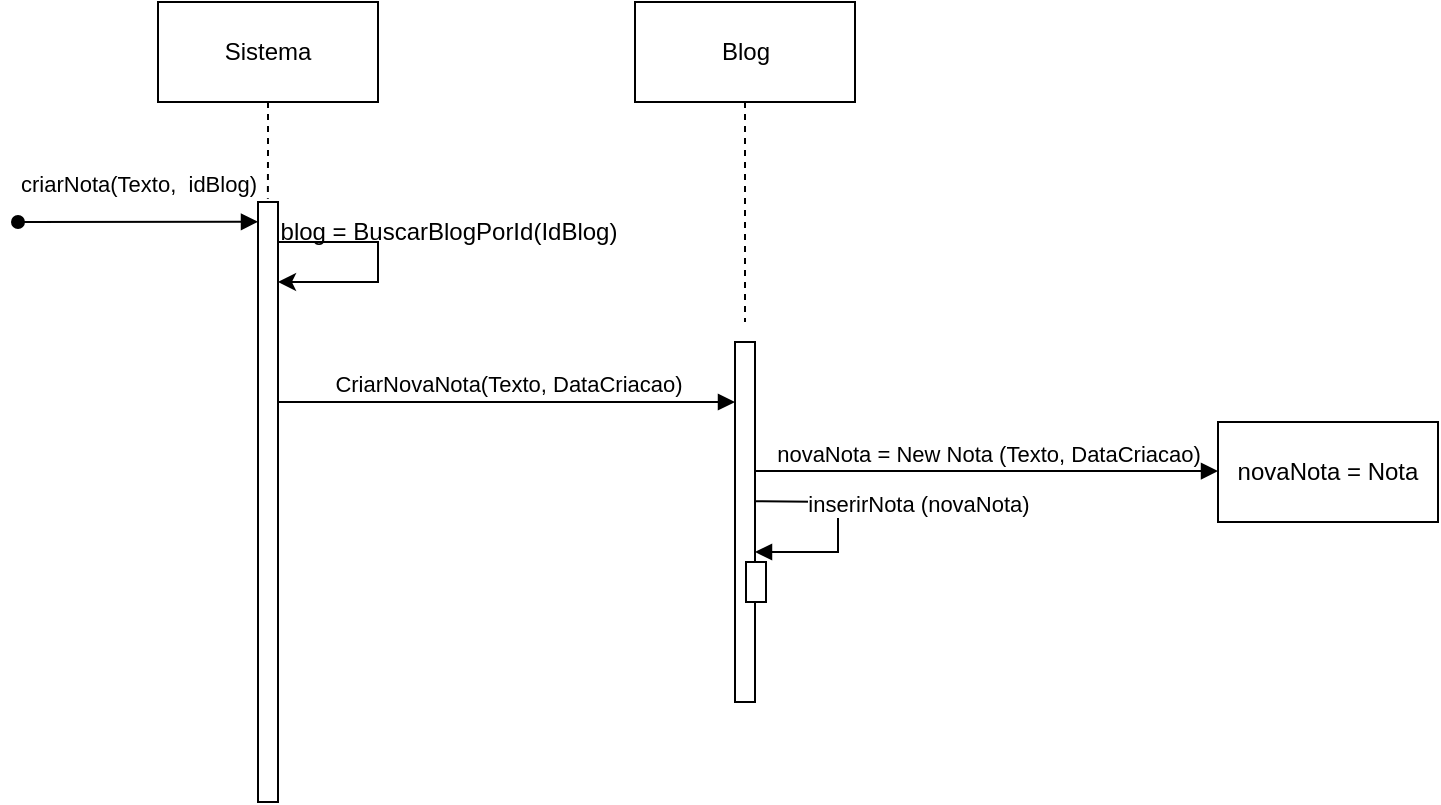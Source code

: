 <mxfile version="24.2.7" type="github">
  <diagram name="Página-1" id="kgIjsNO-8QdilRfuhx0_">
    <mxGraphModel dx="1050" dy="557" grid="1" gridSize="10" guides="1" tooltips="1" connect="1" arrows="1" fold="1" page="1" pageScale="1" pageWidth="827" pageHeight="1169" math="0" shadow="0">
      <root>
        <mxCell id="0" />
        <mxCell id="1" parent="0" />
        <mxCell id="QbRdo2RxUWattxg_y9Fa-1" value="Sistema" style="html=1;whiteSpace=wrap;" parent="1" vertex="1">
          <mxGeometry x="120" y="30" width="110" height="50" as="geometry" />
        </mxCell>
        <mxCell id="QbRdo2RxUWattxg_y9Fa-15" style="edgeStyle=orthogonalEdgeStyle;rounded=0;orthogonalLoop=1;jettySize=auto;html=1;endArrow=none;endFill=0;dashed=1;" parent="1" source="QbRdo2RxUWattxg_y9Fa-2" edge="1">
          <mxGeometry relative="1" as="geometry">
            <mxPoint x="413.5" y="190" as="targetPoint" />
          </mxGeometry>
        </mxCell>
        <mxCell id="QbRdo2RxUWattxg_y9Fa-2" value="Blog" style="html=1;whiteSpace=wrap;" parent="1" vertex="1">
          <mxGeometry x="358.5" y="30" width="110" height="50" as="geometry" />
        </mxCell>
        <mxCell id="QbRdo2RxUWattxg_y9Fa-6" style="edgeStyle=orthogonalEdgeStyle;rounded=0;orthogonalLoop=1;jettySize=auto;html=1;curved=0;exitX=1;exitY=0;exitDx=0;exitDy=5;exitPerimeter=0;" parent="1" source="QbRdo2RxUWattxg_y9Fa-4" target="QbRdo2RxUWattxg_y9Fa-4" edge="1">
          <mxGeometry relative="1" as="geometry">
            <mxPoint x="210" y="160" as="targetPoint" />
            <Array as="points">
              <mxPoint x="180" y="150" />
              <mxPoint x="230" y="150" />
              <mxPoint x="230" y="170" />
            </Array>
          </mxGeometry>
        </mxCell>
        <mxCell id="QbRdo2RxUWattxg_y9Fa-4" value="" style="html=1;points=[[0,0,0,0,5],[0,1,0,0,-5],[1,0,0,0,5],[1,1,0,0,-5]];perimeter=orthogonalPerimeter;outlineConnect=0;targetShapes=umlLifeline;portConstraint=eastwest;newEdgeStyle={&quot;curved&quot;:0,&quot;rounded&quot;:0};" parent="1" vertex="1">
          <mxGeometry x="170" y="130" width="10" height="300" as="geometry" />
        </mxCell>
        <mxCell id="QbRdo2RxUWattxg_y9Fa-5" value="criarNota(Texto,&amp;nbsp; idBlog)" style="html=1;verticalAlign=bottom;endArrow=block;curved=0;rounded=0;entryX=0;entryY=0.033;entryDx=0;entryDy=0;entryPerimeter=0;startArrow=oval;startFill=1;" parent="1" target="QbRdo2RxUWattxg_y9Fa-4" edge="1">
          <mxGeometry x="0.0" y="10" width="80" relative="1" as="geometry">
            <mxPoint x="50" y="140" as="sourcePoint" />
            <mxPoint x="160" y="150" as="targetPoint" />
            <mxPoint as="offset" />
          </mxGeometry>
        </mxCell>
        <mxCell id="QbRdo2RxUWattxg_y9Fa-7" value="blog = BuscarBlogPorId(IdBlog)" style="text;html=1;align=center;verticalAlign=middle;resizable=0;points=[];autosize=1;strokeColor=none;fillColor=none;" parent="1" vertex="1">
          <mxGeometry x="170" y="130" width="190" height="30" as="geometry" />
        </mxCell>
        <mxCell id="QbRdo2RxUWattxg_y9Fa-8" value="" style="html=1;points=[[0,0,0,0,5],[0,1,0,0,-5],[1,0,0,0,5],[1,1,0,0,-5]];perimeter=orthogonalPerimeter;outlineConnect=0;targetShapes=umlLifeline;portConstraint=eastwest;newEdgeStyle={&quot;curved&quot;:0,&quot;rounded&quot;:0};" parent="1" vertex="1">
          <mxGeometry x="408.5" y="200" width="10" height="180" as="geometry" />
        </mxCell>
        <mxCell id="QbRdo2RxUWattxg_y9Fa-9" value="CriarNovaNota(Texto, DataCriacao)" style="html=1;verticalAlign=bottom;endArrow=block;curved=0;rounded=0;" parent="1" target="QbRdo2RxUWattxg_y9Fa-8" edge="1">
          <mxGeometry width="80" relative="1" as="geometry">
            <mxPoint x="180" y="230" as="sourcePoint" />
            <mxPoint x="400" y="230" as="targetPoint" />
          </mxGeometry>
        </mxCell>
        <mxCell id="QbRdo2RxUWattxg_y9Fa-11" value="novaNota = New Nota (Texto, DataCriacao)" style="html=1;verticalAlign=bottom;endArrow=block;curved=0;rounded=0;" parent="1" edge="1">
          <mxGeometry width="80" relative="1" as="geometry">
            <mxPoint x="418.5" y="264.55" as="sourcePoint" />
            <mxPoint x="650" y="264.55" as="targetPoint" />
          </mxGeometry>
        </mxCell>
        <mxCell id="QbRdo2RxUWattxg_y9Fa-12" value="" style="html=1;points=[[0,0,0,0,5],[0,1,0,0,-5],[1,0,0,0,5],[1,1,0,0,-5]];perimeter=orthogonalPerimeter;outlineConnect=0;targetShapes=umlLifeline;portConstraint=eastwest;newEdgeStyle={&quot;curved&quot;:0,&quot;rounded&quot;:0};" parent="1" vertex="1">
          <mxGeometry x="414" y="310" width="10" height="20" as="geometry" />
        </mxCell>
        <mxCell id="QbRdo2RxUWattxg_y9Fa-13" value="inserirNota (novaNota)" style="html=1;verticalAlign=bottom;endArrow=block;curved=0;rounded=0;" parent="1" target="QbRdo2RxUWattxg_y9Fa-8" edge="1">
          <mxGeometry x="-0.046" y="40" width="80" relative="1" as="geometry">
            <mxPoint x="418.5" y="279.58" as="sourcePoint" />
            <mxPoint x="510" y="290" as="targetPoint" />
            <Array as="points">
              <mxPoint x="460" y="280" />
              <mxPoint x="460" y="290" />
              <mxPoint x="460" y="305" />
            </Array>
            <mxPoint as="offset" />
          </mxGeometry>
        </mxCell>
        <mxCell id="QbRdo2RxUWattxg_y9Fa-17" style="edgeStyle=orthogonalEdgeStyle;rounded=0;orthogonalLoop=1;jettySize=auto;html=1;entryX=0.026;entryY=-0.056;entryDx=0;entryDy=0;entryPerimeter=0;endArrow=none;endFill=0;dashed=1;" parent="1" source="QbRdo2RxUWattxg_y9Fa-1" target="QbRdo2RxUWattxg_y9Fa-7" edge="1">
          <mxGeometry relative="1" as="geometry" />
        </mxCell>
        <mxCell id="QbRdo2RxUWattxg_y9Fa-19" value="novaNota = Nota" style="html=1;whiteSpace=wrap;" parent="1" vertex="1">
          <mxGeometry x="650" y="240" width="110" height="50" as="geometry" />
        </mxCell>
      </root>
    </mxGraphModel>
  </diagram>
</mxfile>
